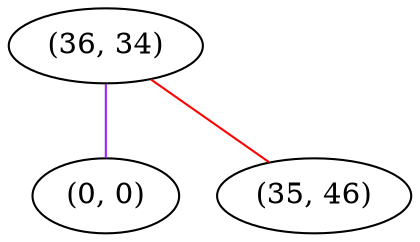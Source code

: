 graph "" {
"(36, 34)";
"(0, 0)";
"(35, 46)";
"(36, 34)" -- "(0, 0)"  [color=purple, key=0, weight=4];
"(36, 34)" -- "(35, 46)"  [color=red, key=0, weight=1];
}
